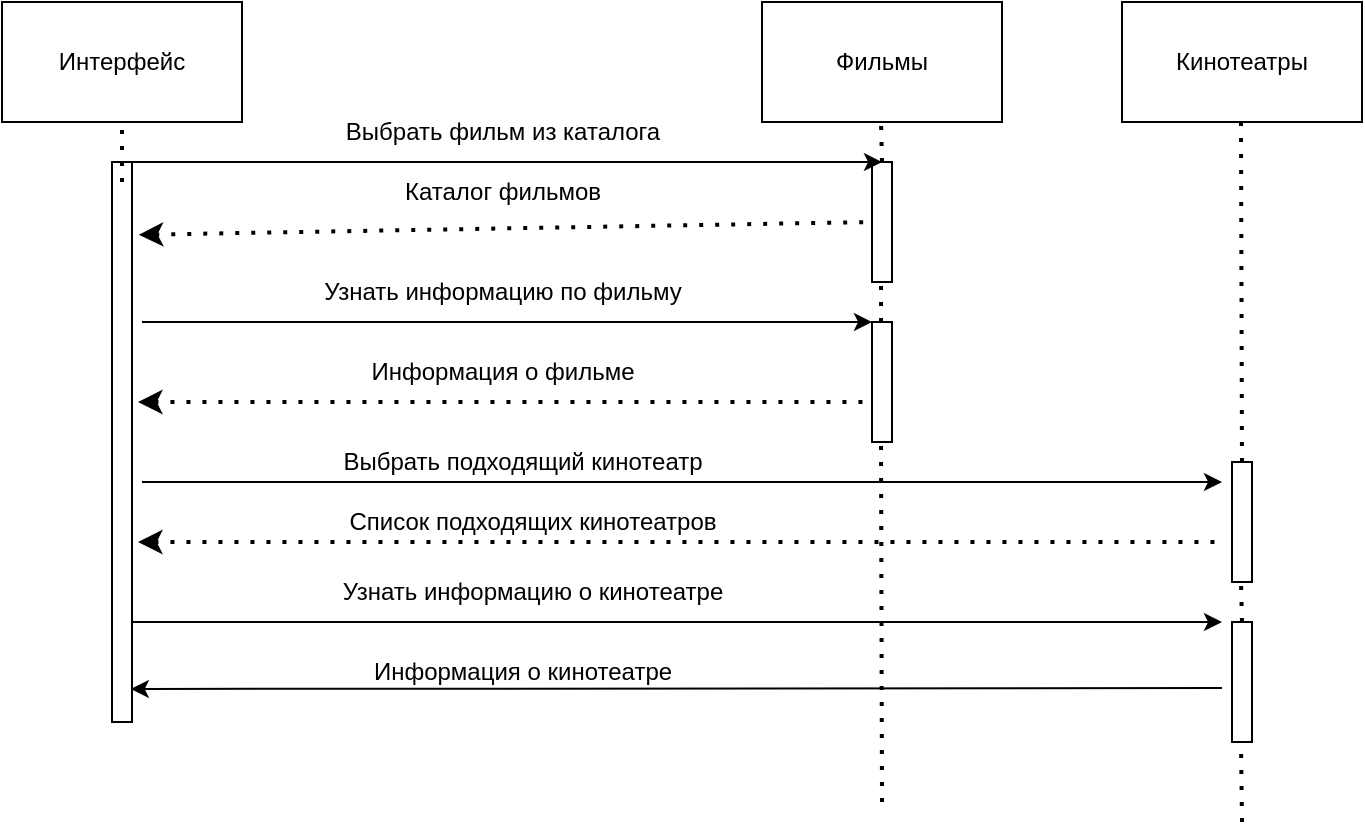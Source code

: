 <mxfile version="21.0.2" type="device"><diagram name="Страница 1" id="13-Xyza2s4awPDmkhUmi"><mxGraphModel dx="1050" dy="483" grid="1" gridSize="10" guides="1" tooltips="1" connect="1" arrows="1" fold="1" page="1" pageScale="1" pageWidth="827" pageHeight="1169" math="0" shadow="0"><root><mxCell id="0"/><mxCell id="1" parent="0"/><mxCell id="HNPZqO8Dg1uC_CkfPJzf-1" value="Интерфейс" style="rounded=0;whiteSpace=wrap;html=1;" vertex="1" parent="1"><mxGeometry x="60" y="50" width="120" height="60" as="geometry"/></mxCell><mxCell id="HNPZqO8Dg1uC_CkfPJzf-2" value="Фильмы" style="rounded=0;whiteSpace=wrap;html=1;" vertex="1" parent="1"><mxGeometry x="440" y="50" width="120" height="60" as="geometry"/></mxCell><mxCell id="HNPZqO8Dg1uC_CkfPJzf-3" value="Кинотеатры" style="rounded=0;whiteSpace=wrap;html=1;" vertex="1" parent="1"><mxGeometry x="620" y="50" width="120" height="60" as="geometry"/></mxCell><mxCell id="HNPZqO8Dg1uC_CkfPJzf-7" value="" style="rounded=0;whiteSpace=wrap;html=1;" vertex="1" parent="1"><mxGeometry x="115" y="130" width="10" height="280" as="geometry"/></mxCell><mxCell id="HNPZqO8Dg1uC_CkfPJzf-8" value="" style="rounded=0;whiteSpace=wrap;html=1;" vertex="1" parent="1"><mxGeometry x="495" y="130" width="10" height="60" as="geometry"/></mxCell><mxCell id="HNPZqO8Dg1uC_CkfPJzf-9" value="" style="endArrow=none;dashed=1;html=1;dashPattern=1 3;strokeWidth=2;rounded=0;entryX=0.5;entryY=1;entryDx=0;entryDy=0;" edge="1" parent="1" target="HNPZqO8Dg1uC_CkfPJzf-1"><mxGeometry width="50" height="50" relative="1" as="geometry"><mxPoint x="120" y="140" as="sourcePoint"/><mxPoint x="140" y="120" as="targetPoint"/></mxGeometry></mxCell><mxCell id="HNPZqO8Dg1uC_CkfPJzf-10" value="" style="rounded=0;whiteSpace=wrap;html=1;" vertex="1" parent="1"><mxGeometry x="495" y="210" width="10" height="60" as="geometry"/></mxCell><mxCell id="HNPZqO8Dg1uC_CkfPJzf-11" value="" style="endArrow=none;dashed=1;html=1;dashPattern=1 3;strokeWidth=2;rounded=0;entryX=0.5;entryY=1;entryDx=0;entryDy=0;" edge="1" parent="1"><mxGeometry width="50" height="50" relative="1" as="geometry"><mxPoint x="500" y="130" as="sourcePoint"/><mxPoint x="499.5" y="110" as="targetPoint"/></mxGeometry></mxCell><mxCell id="HNPZqO8Dg1uC_CkfPJzf-12" value="" style="endArrow=none;dashed=1;html=1;dashPattern=1 3;strokeWidth=2;rounded=0;entryX=0.5;entryY=1;entryDx=0;entryDy=0;" edge="1" parent="1"><mxGeometry width="50" height="50" relative="1" as="geometry"><mxPoint x="499.5" y="210" as="sourcePoint"/><mxPoint x="499.5" y="190" as="targetPoint"/></mxGeometry></mxCell><mxCell id="HNPZqO8Dg1uC_CkfPJzf-13" value="" style="endArrow=classic;html=1;rounded=0;exitX=1;exitY=0;exitDx=0;exitDy=0;" edge="1" parent="1" source="HNPZqO8Dg1uC_CkfPJzf-7"><mxGeometry width="50" height="50" relative="1" as="geometry"><mxPoint x="210" y="180" as="sourcePoint"/><mxPoint x="500" y="130" as="targetPoint"/></mxGeometry></mxCell><mxCell id="HNPZqO8Dg1uC_CkfPJzf-14" value="Выбрать фильм из каталога" style="text;html=1;align=center;verticalAlign=middle;resizable=0;points=[];autosize=1;strokeColor=none;fillColor=none;" vertex="1" parent="1"><mxGeometry x="220" y="100" width="180" height="30" as="geometry"/></mxCell><mxCell id="HNPZqO8Dg1uC_CkfPJzf-15" value="" style="endArrow=none;dashed=1;html=1;dashPattern=1 3;strokeWidth=2;rounded=0;exitX=1.34;exitY=0.13;exitDx=0;exitDy=0;exitPerimeter=0;entryX=0;entryY=0.5;entryDx=0;entryDy=0;strokeColor=default;startArrow=classic;startFill=1;" edge="1" parent="1" source="HNPZqO8Dg1uC_CkfPJzf-7" target="HNPZqO8Dg1uC_CkfPJzf-8"><mxGeometry width="50" height="50" relative="1" as="geometry"><mxPoint x="200" y="190" as="sourcePoint"/><mxPoint x="280" y="190" as="targetPoint"/></mxGeometry></mxCell><mxCell id="HNPZqO8Dg1uC_CkfPJzf-16" value="Каталог фильмов" style="text;html=1;align=center;verticalAlign=middle;resizable=0;points=[];autosize=1;strokeColor=none;fillColor=none;" vertex="1" parent="1"><mxGeometry x="250" y="130" width="120" height="30" as="geometry"/></mxCell><mxCell id="HNPZqO8Dg1uC_CkfPJzf-17" value="" style="endArrow=classic;html=1;rounded=0;" edge="1" parent="1"><mxGeometry width="50" height="50" relative="1" as="geometry"><mxPoint x="130" y="210" as="sourcePoint"/><mxPoint x="495" y="210" as="targetPoint"/></mxGeometry></mxCell><mxCell id="HNPZqO8Dg1uC_CkfPJzf-18" value="Узнать информацию по фильму" style="text;html=1;align=center;verticalAlign=middle;resizable=0;points=[];autosize=1;strokeColor=none;fillColor=none;" vertex="1" parent="1"><mxGeometry x="210" y="180" width="200" height="30" as="geometry"/></mxCell><mxCell id="HNPZqO8Dg1uC_CkfPJzf-19" value="" style="endArrow=none;dashed=1;html=1;dashPattern=1 3;strokeWidth=2;rounded=0;exitX=1.34;exitY=0.13;exitDx=0;exitDy=0;exitPerimeter=0;entryX=0;entryY=0.5;entryDx=0;entryDy=0;strokeColor=default;startArrow=classic;startFill=1;" edge="1" parent="1"><mxGeometry width="50" height="50" relative="1" as="geometry"><mxPoint x="128" y="250" as="sourcePoint"/><mxPoint x="495" y="250" as="targetPoint"/></mxGeometry></mxCell><mxCell id="HNPZqO8Dg1uC_CkfPJzf-20" value="Информация о фильме" style="text;html=1;align=center;verticalAlign=middle;resizable=0;points=[];autosize=1;strokeColor=none;fillColor=none;" vertex="1" parent="1"><mxGeometry x="230" y="220" width="160" height="30" as="geometry"/></mxCell><mxCell id="HNPZqO8Dg1uC_CkfPJzf-21" value="" style="endArrow=none;dashed=1;html=1;dashPattern=1 3;strokeWidth=2;rounded=0;entryX=0.5;entryY=1;entryDx=0;entryDy=0;" edge="1" parent="1"><mxGeometry width="50" height="50" relative="1" as="geometry"><mxPoint x="680" y="280" as="sourcePoint"/><mxPoint x="679.5" y="110" as="targetPoint"/></mxGeometry></mxCell><mxCell id="HNPZqO8Dg1uC_CkfPJzf-22" value="" style="rounded=0;whiteSpace=wrap;html=1;" vertex="1" parent="1"><mxGeometry x="675" y="280" width="10" height="60" as="geometry"/></mxCell><mxCell id="HNPZqO8Dg1uC_CkfPJzf-23" value="" style="endArrow=classic;html=1;rounded=0;exitX=1;exitY=0;exitDx=0;exitDy=0;" edge="1" parent="1"><mxGeometry width="50" height="50" relative="1" as="geometry"><mxPoint x="130" y="290" as="sourcePoint"/><mxPoint x="670" y="290" as="targetPoint"/></mxGeometry></mxCell><mxCell id="HNPZqO8Dg1uC_CkfPJzf-24" value="Выбрать подходящий кинотеатр" style="text;html=1;align=center;verticalAlign=middle;resizable=0;points=[];autosize=1;strokeColor=none;fillColor=none;" vertex="1" parent="1"><mxGeometry x="220" y="265" width="200" height="30" as="geometry"/></mxCell><mxCell id="HNPZqO8Dg1uC_CkfPJzf-25" value="" style="endArrow=none;dashed=1;html=1;dashPattern=1 3;strokeWidth=2;rounded=0;exitX=1.34;exitY=0.13;exitDx=0;exitDy=0;exitPerimeter=0;strokeColor=default;startArrow=classic;startFill=1;" edge="1" parent="1"><mxGeometry width="50" height="50" relative="1" as="geometry"><mxPoint x="128" y="320" as="sourcePoint"/><mxPoint x="670" y="320" as="targetPoint"/></mxGeometry></mxCell><mxCell id="HNPZqO8Dg1uC_CkfPJzf-26" value="Список подходящих кинотеатров" style="text;html=1;align=center;verticalAlign=middle;resizable=0;points=[];autosize=1;strokeColor=none;fillColor=none;" vertex="1" parent="1"><mxGeometry x="220" y="295" width="210" height="30" as="geometry"/></mxCell><mxCell id="HNPZqO8Dg1uC_CkfPJzf-27" value="" style="endArrow=classic;html=1;rounded=0;exitX=1;exitY=0;exitDx=0;exitDy=0;" edge="1" parent="1"><mxGeometry width="50" height="50" relative="1" as="geometry"><mxPoint x="125" y="360" as="sourcePoint"/><mxPoint x="670" y="360" as="targetPoint"/></mxGeometry></mxCell><mxCell id="HNPZqO8Dg1uC_CkfPJzf-29" value="" style="rounded=0;whiteSpace=wrap;html=1;" vertex="1" parent="1"><mxGeometry x="675" y="360" width="10" height="60" as="geometry"/></mxCell><mxCell id="HNPZqO8Dg1uC_CkfPJzf-30" value="" style="endArrow=none;dashed=1;html=1;dashPattern=1 3;strokeWidth=2;rounded=0;entryX=0.5;entryY=1;entryDx=0;entryDy=0;" edge="1" parent="1"><mxGeometry width="50" height="50" relative="1" as="geometry"><mxPoint x="680" y="360" as="sourcePoint"/><mxPoint x="679.5" y="340" as="targetPoint"/></mxGeometry></mxCell><mxCell id="HNPZqO8Dg1uC_CkfPJzf-31" value="Узнать информацию о кинотеатре" style="text;html=1;align=center;verticalAlign=middle;resizable=0;points=[];autosize=1;strokeColor=none;fillColor=none;" vertex="1" parent="1"><mxGeometry x="220" y="330" width="210" height="30" as="geometry"/></mxCell><mxCell id="HNPZqO8Dg1uC_CkfPJzf-33" value="" style="endArrow=classic;html=1;rounded=0;entryX=0.94;entryY=0.941;entryDx=0;entryDy=0;entryPerimeter=0;" edge="1" parent="1" target="HNPZqO8Dg1uC_CkfPJzf-7"><mxGeometry width="50" height="50" relative="1" as="geometry"><mxPoint x="670" y="393" as="sourcePoint"/><mxPoint x="170" y="390" as="targetPoint"/></mxGeometry></mxCell><mxCell id="HNPZqO8Dg1uC_CkfPJzf-34" value="Информация о кинотеатре" style="text;html=1;align=center;verticalAlign=middle;resizable=0;points=[];autosize=1;strokeColor=none;fillColor=none;" vertex="1" parent="1"><mxGeometry x="235" y="370" width="170" height="30" as="geometry"/></mxCell><mxCell id="HNPZqO8Dg1uC_CkfPJzf-35" value="" style="endArrow=none;dashed=1;html=1;dashPattern=1 3;strokeWidth=2;rounded=0;entryX=0.5;entryY=1;entryDx=0;entryDy=0;" edge="1" parent="1"><mxGeometry width="50" height="50" relative="1" as="geometry"><mxPoint x="500" y="450" as="sourcePoint"/><mxPoint x="499.5" y="270" as="targetPoint"/></mxGeometry></mxCell><mxCell id="HNPZqO8Dg1uC_CkfPJzf-36" value="" style="endArrow=none;dashed=1;html=1;dashPattern=1 3;strokeWidth=2;rounded=0;entryX=0.5;entryY=1;entryDx=0;entryDy=0;" edge="1" parent="1"><mxGeometry width="50" height="50" relative="1" as="geometry"><mxPoint x="680" y="460" as="sourcePoint"/><mxPoint x="679.5" y="420" as="targetPoint"/></mxGeometry></mxCell></root></mxGraphModel></diagram></mxfile>